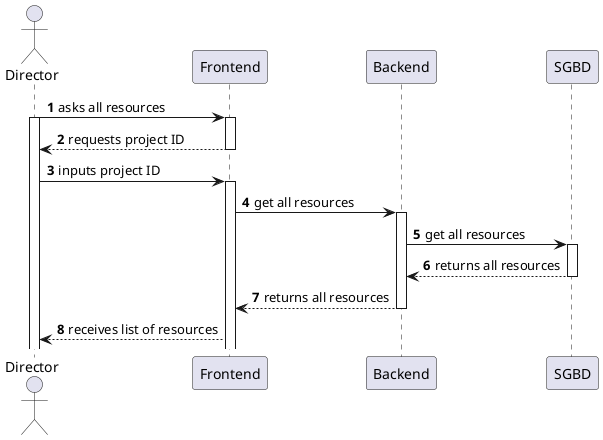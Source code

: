 @startuml
'https://plantuml.com/sequence-diagram

autonumber

actor Director as dir
participant Frontend
participant Backend
participant SGBD

dir -> Frontend : asks all resources
activate dir
activate Frontend

Frontend --> dir : requests project ID
deactivate Frontend
dir -> Frontend : inputs project ID
activate Frontend
Frontend -> Backend : get all resources
activate Backend
Backend -> SGBD : get all resources
activate SGBD
SGBD --> Backend : returns all resources
deactivate SGBD
Backend --> Frontend : returns all resources
deactivate Backend

Frontend --> dir : receives list of resources
@enduml